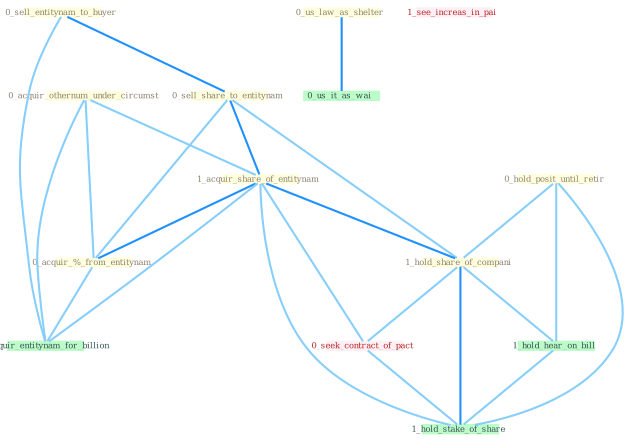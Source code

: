 Graph G{ 
    node
    [shape=polygon,style=filled,width=.5,height=.06,color="#BDFCC9",fixedsize=true,fontsize=4,
    fontcolor="#2f4f4f"];
    {node
    [color="#ffffe0", fontcolor="#8b7d6b"] "0_acquir_othernum_under_circumst " "0_hold_posit_until_retir " "0_sell_entitynam_to_buyer " "0_sell_share_to_entitynam " "1_acquir_share_of_entitynam " "0_us_law_as_shelter " "0_acquir_%_from_entitynam " "1_hold_share_of_compani "}
{node [color="#fff0f5", fontcolor="#b22222"] "0_seek_contract_of_pact " "1_see_increas_in_pai "}
edge [color="#B0E2FF"];

	"0_acquir_othernum_under_circumst " -- "1_acquir_share_of_entitynam " [w="1", color="#87cefa" ];
	"0_acquir_othernum_under_circumst " -- "0_acquir_%_from_entitynam " [w="1", color="#87cefa" ];
	"0_acquir_othernum_under_circumst " -- "0_acquir_entitynam_for_billion " [w="1", color="#87cefa" ];
	"0_hold_posit_until_retir " -- "1_hold_share_of_compani " [w="1", color="#87cefa" ];
	"0_hold_posit_until_retir " -- "1_hold_hear_on_bill " [w="1", color="#87cefa" ];
	"0_hold_posit_until_retir " -- "1_hold_stake_of_share " [w="1", color="#87cefa" ];
	"0_sell_entitynam_to_buyer " -- "0_sell_share_to_entitynam " [w="2", color="#1e90ff" , len=0.8];
	"0_sell_entitynam_to_buyer " -- "0_acquir_entitynam_for_billion " [w="1", color="#87cefa" ];
	"0_sell_share_to_entitynam " -- "1_acquir_share_of_entitynam " [w="2", color="#1e90ff" , len=0.8];
	"0_sell_share_to_entitynam " -- "0_acquir_%_from_entitynam " [w="1", color="#87cefa" ];
	"0_sell_share_to_entitynam " -- "1_hold_share_of_compani " [w="1", color="#87cefa" ];
	"1_acquir_share_of_entitynam " -- "0_acquir_%_from_entitynam " [w="2", color="#1e90ff" , len=0.8];
	"1_acquir_share_of_entitynam " -- "1_hold_share_of_compani " [w="2", color="#1e90ff" , len=0.8];
	"1_acquir_share_of_entitynam " -- "0_seek_contract_of_pact " [w="1", color="#87cefa" ];
	"1_acquir_share_of_entitynam " -- "0_acquir_entitynam_for_billion " [w="1", color="#87cefa" ];
	"1_acquir_share_of_entitynam " -- "1_hold_stake_of_share " [w="1", color="#87cefa" ];
	"0_us_law_as_shelter " -- "0_us_it_as_wai " [w="2", color="#1e90ff" , len=0.8];
	"0_acquir_%_from_entitynam " -- "0_acquir_entitynam_for_billion " [w="1", color="#87cefa" ];
	"1_hold_share_of_compani " -- "0_seek_contract_of_pact " [w="1", color="#87cefa" ];
	"1_hold_share_of_compani " -- "1_hold_hear_on_bill " [w="1", color="#87cefa" ];
	"1_hold_share_of_compani " -- "1_hold_stake_of_share " [w="2", color="#1e90ff" , len=0.8];
	"0_seek_contract_of_pact " -- "1_hold_stake_of_share " [w="1", color="#87cefa" ];
	"1_hold_hear_on_bill " -- "1_hold_stake_of_share " [w="1", color="#87cefa" ];
}